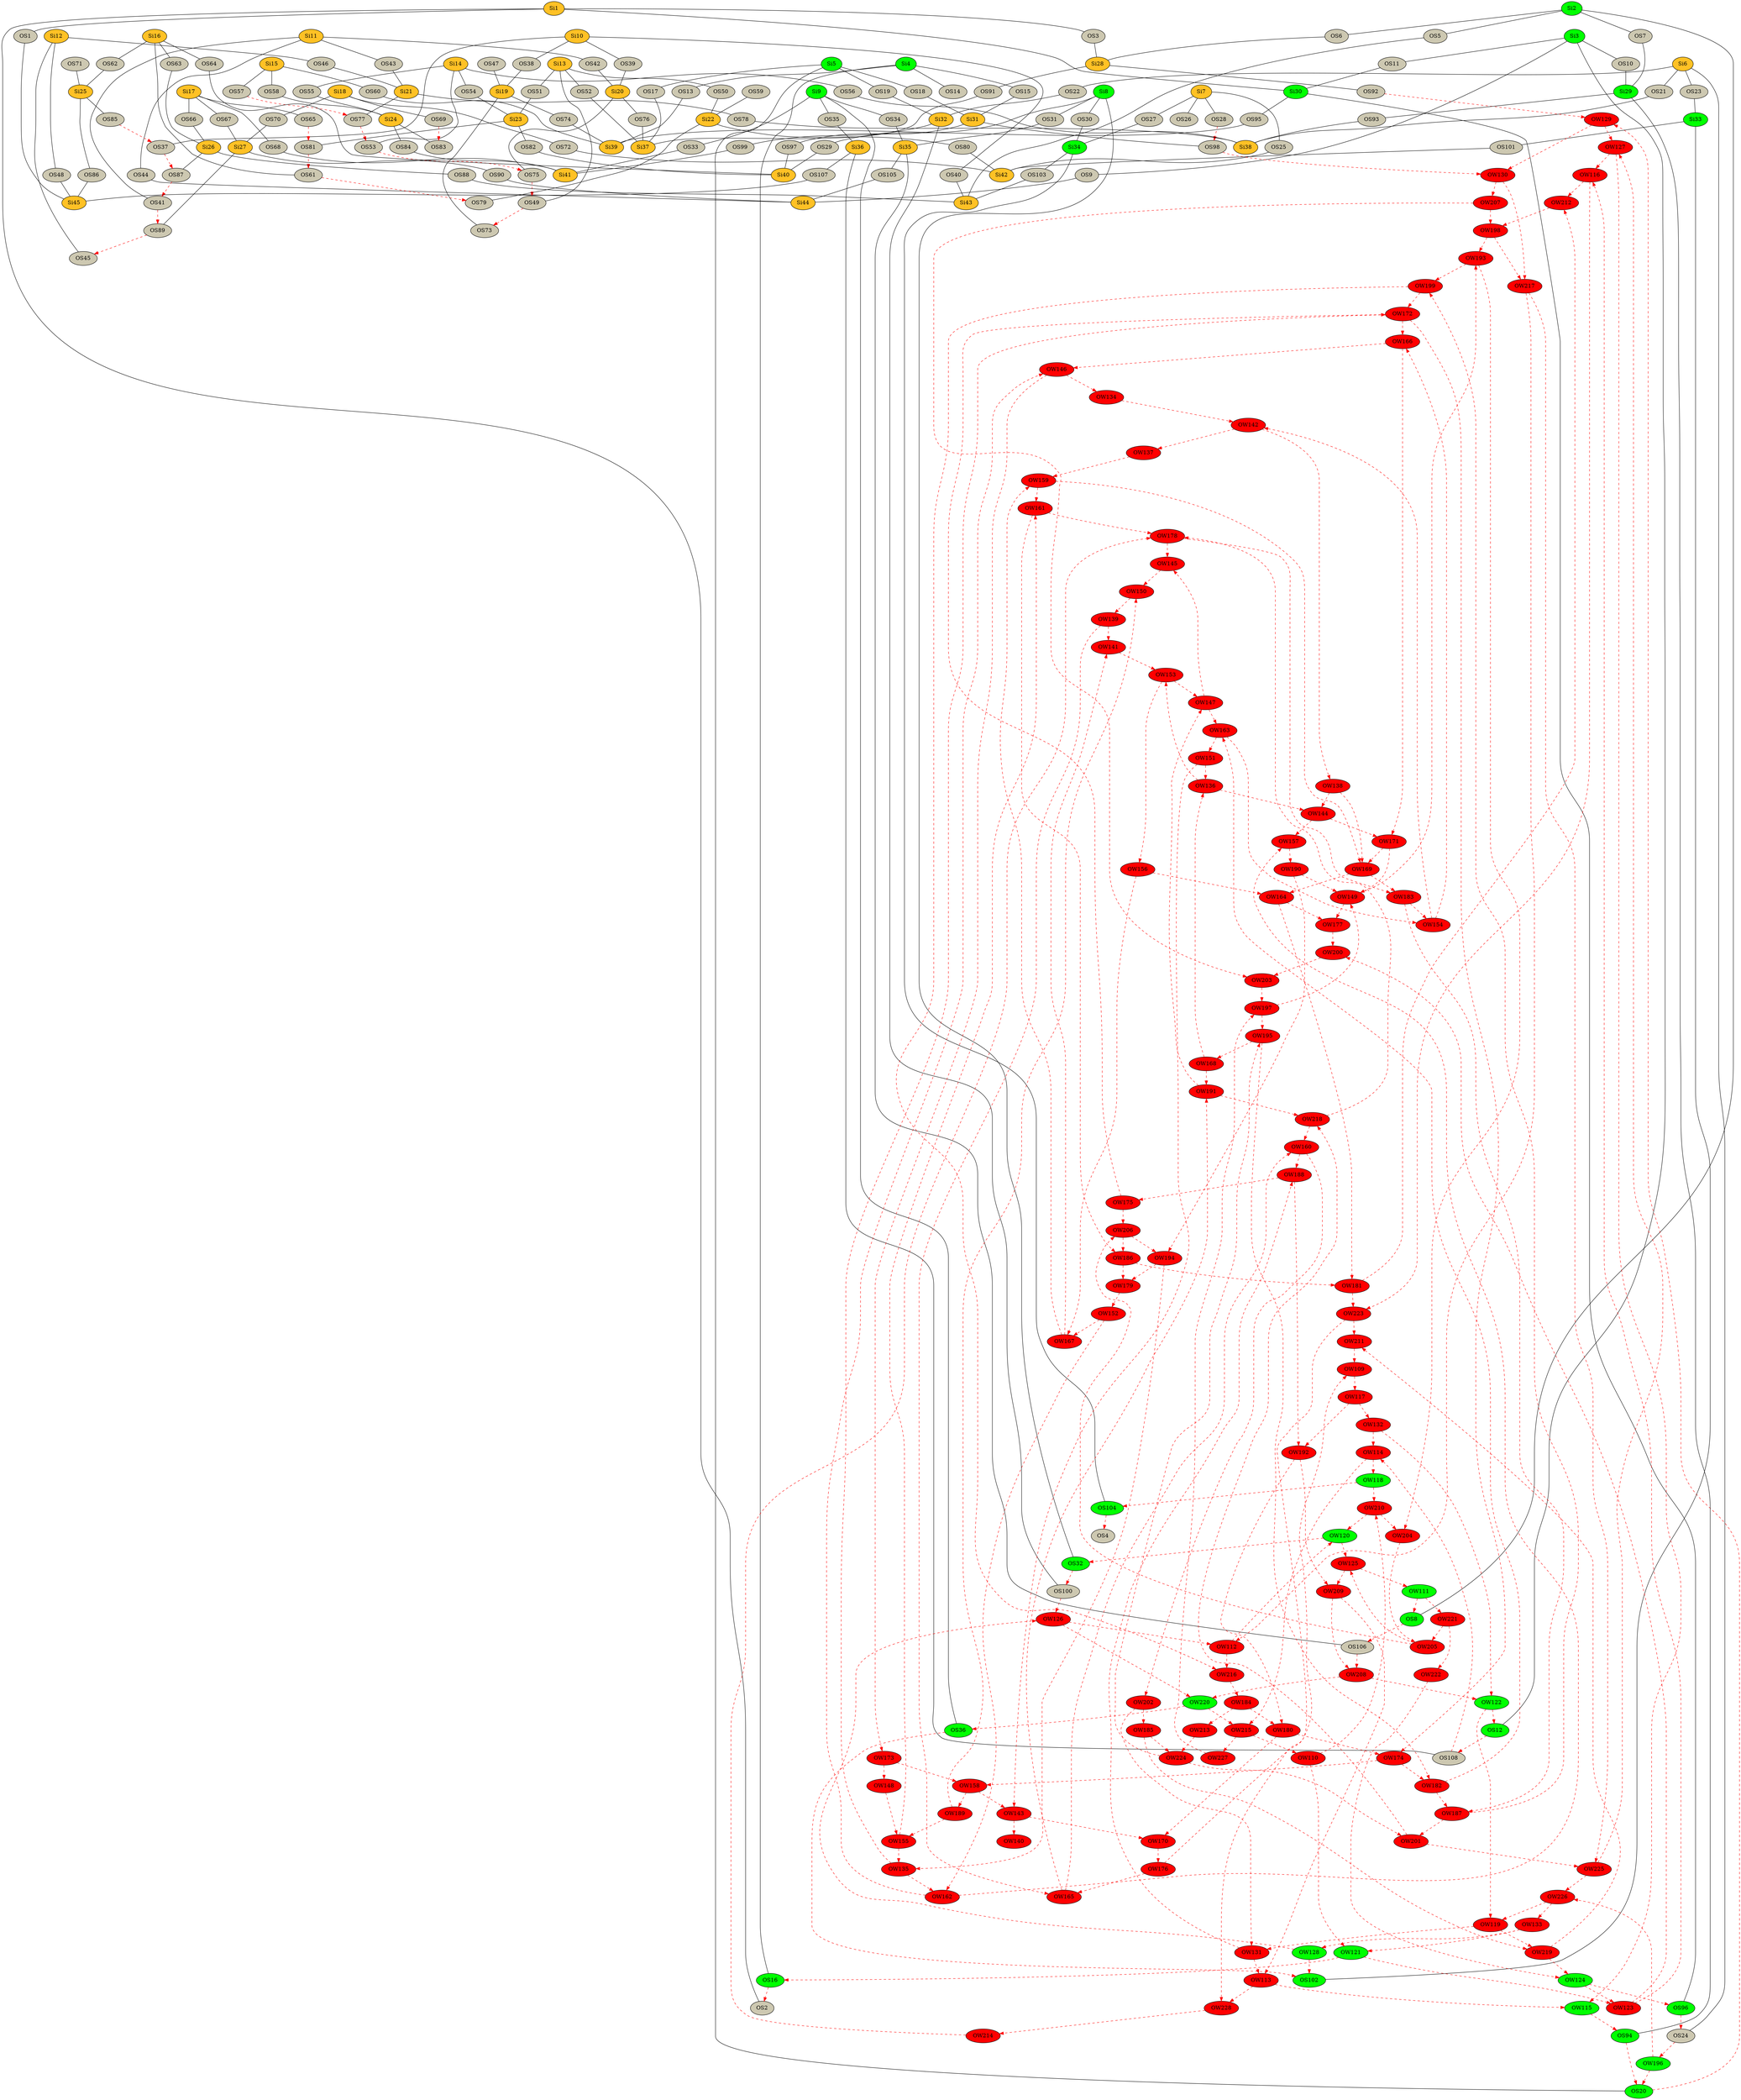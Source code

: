 digraph G{ 
A0 [style=filled, fillcolor=goldenrod1, label="Si1"];
A1 [style=filled, fillcolor=cornsilk3, label="OS1"];
A2 [style=filled, fillcolor=cornsilk3, label="OS2"];
A3 [style=filled, fillcolor=cornsilk3, label="OS3"];
A4 [style=filled, fillcolor=cornsilk3, label="OS4"];
A5 [style=filled, fillcolor=green, label="Si2"];
A6 [style=filled, fillcolor=cornsilk3, label="OS5"];
A7 [style=filled, fillcolor=cornsilk3, label="OS6"];
A8 [style=filled, fillcolor=cornsilk3, label="OS7"];
A9 [style=filled, fillcolor=green, label="OS8"];
A10 [style=filled, fillcolor=green, label="Si3"];
A11 [style=filled, fillcolor=cornsilk3, label="OS9"];
A12 [style=filled, fillcolor=cornsilk3, label="OS10"];
A13 [style=filled, fillcolor=cornsilk3, label="OS11"];
A14 [style=filled, fillcolor=green, label="OS12"];
A15 [style=filled, fillcolor=green, label="Si4"];
A16 [style=filled, fillcolor=cornsilk3, label="OS13"];
A17 [style=filled, fillcolor=cornsilk3, label="OS14"];
A18 [style=filled, fillcolor=cornsilk3, label="OS15"];
A19 [style=filled, fillcolor=green, label="OS16"];
A20 [style=filled, fillcolor=green, label="Si5"];
A21 [style=filled, fillcolor=cornsilk3, label="OS17"];
A22 [style=filled, fillcolor=cornsilk3, label="OS18"];
A23 [style=filled, fillcolor=cornsilk3, label="OS19"];
A24 [style=filled, fillcolor=green, label="OS20"];
A25 [style=filled, fillcolor=goldenrod1, label="Si6"];
A26 [style=filled, fillcolor=cornsilk3, label="OS21"];
A27 [style=filled, fillcolor=cornsilk3, label="OS22"];
A28 [style=filled, fillcolor=cornsilk3, label="OS23"];
A29 [style=filled, fillcolor=cornsilk3, label="OS24"];
A30 [style=filled, fillcolor=goldenrod1, label="Si7"];
A31 [style=filled, fillcolor=cornsilk3, label="OS25"];
A32 [style=filled, fillcolor=cornsilk3, label="OS26"];
A33 [style=filled, fillcolor=cornsilk3, label="OS27"];
A34 [style=filled, fillcolor=cornsilk3, label="OS28"];
A35 [style=filled, fillcolor=green, label="Si8"];
A36 [style=filled, fillcolor=cornsilk3, label="OS29"];
A37 [style=filled, fillcolor=cornsilk3, label="OS30"];
A38 [style=filled, fillcolor=cornsilk3, label="OS31"];
A39 [style=filled, fillcolor=green, label="OS32"];
A40 [style=filled, fillcolor=green, label="Si9"];
A41 [style=filled, fillcolor=cornsilk3, label="OS33"];
A42 [style=filled, fillcolor=cornsilk3, label="OS34"];
A43 [style=filled, fillcolor=cornsilk3, label="OS35"];
A44 [style=filled, fillcolor=green, label="OS36"];
A45 [style=filled, fillcolor=goldenrod1, label="Si10"];
A46 [style=filled, fillcolor=cornsilk3, label="OS37"];
A47 [style=filled, fillcolor=cornsilk3, label="OS38"];
A48 [style=filled, fillcolor=cornsilk3, label="OS39"];
A49 [style=filled, fillcolor=cornsilk3, label="OS40"];
A50 [style=filled, fillcolor=goldenrod1, label="Si11"];
A51 [style=filled, fillcolor=cornsilk3, label="OS41"];
A52 [style=filled, fillcolor=cornsilk3, label="OS42"];
A53 [style=filled, fillcolor=cornsilk3, label="OS43"];
A54 [style=filled, fillcolor=cornsilk3, label="OS44"];
A55 [style=filled, fillcolor=goldenrod1, label="Si12"];
A56 [style=filled, fillcolor=cornsilk3, label="OS45"];
A57 [style=filled, fillcolor=cornsilk3, label="OS46"];
A58 [style=filled, fillcolor=cornsilk3, label="OS47"];
A59 [style=filled, fillcolor=cornsilk3, label="OS48"];
A60 [style=filled, fillcolor=goldenrod1, label="Si13"];
A61 [style=filled, fillcolor=cornsilk3, label="OS49"];
A62 [style=filled, fillcolor=cornsilk3, label="OS50"];
A63 [style=filled, fillcolor=cornsilk3, label="OS51"];
A64 [style=filled, fillcolor=cornsilk3, label="OS52"];
A65 [style=filled, fillcolor=goldenrod1, label="Si14"];
A66 [style=filled, fillcolor=cornsilk3, label="OS53"];
A67 [style=filled, fillcolor=cornsilk3, label="OS54"];
A68 [style=filled, fillcolor=cornsilk3, label="OS55"];
A69 [style=filled, fillcolor=cornsilk3, label="OS56"];
A70 [style=filled, fillcolor=goldenrod1, label="Si15"];
A71 [style=filled, fillcolor=cornsilk3, label="OS57"];
A72 [style=filled, fillcolor=cornsilk3, label="OS58"];
A73 [style=filled, fillcolor=cornsilk3, label="OS59"];
A74 [style=filled, fillcolor=cornsilk3, label="OS60"];
A75 [style=filled, fillcolor=goldenrod1, label="Si16"];
A76 [style=filled, fillcolor=cornsilk3, label="OS61"];
A77 [style=filled, fillcolor=cornsilk3, label="OS62"];
A78 [style=filled, fillcolor=cornsilk3, label="OS63"];
A79 [style=filled, fillcolor=cornsilk3, label="OS64"];
A80 [style=filled, fillcolor=goldenrod1, label="Si17"];
A81 [style=filled, fillcolor=cornsilk3, label="OS65"];
A82 [style=filled, fillcolor=cornsilk3, label="OS66"];
A83 [style=filled, fillcolor=cornsilk3, label="OS67"];
A84 [style=filled, fillcolor=cornsilk3, label="OS68"];
A85 [style=filled, fillcolor=goldenrod1, label="Si18"];
A86 [style=filled, fillcolor=cornsilk3, label="OS69"];
A87 [style=filled, fillcolor=cornsilk3, label="OS70"];
A88 [style=filled, fillcolor=cornsilk3, label="OS71"];
A89 [style=filled, fillcolor=cornsilk3, label="OS72"];
A90 [style=filled, fillcolor=goldenrod1, label="Si19"];
A91 [style=filled, fillcolor=cornsilk3, label="OS73"];
A92 [style=filled, fillcolor=cornsilk3, label="OS74"];
A93 [style=filled, fillcolor=goldenrod1, label="Si20"];
A94 [style=filled, fillcolor=cornsilk3, label="OS75"];
A95 [style=filled, fillcolor=cornsilk3, label="OS76"];
A96 [style=filled, fillcolor=goldenrod1, label="Si21"];
A97 [style=filled, fillcolor=cornsilk3, label="OS77"];
A98 [style=filled, fillcolor=cornsilk3, label="OS78"];
A99 [style=filled, fillcolor=goldenrod1, label="Si22"];
A100 [style=filled, fillcolor=cornsilk3, label="OS79"];
A101 [style=filled, fillcolor=cornsilk3, label="OS80"];
A102 [style=filled, fillcolor=goldenrod1, label="Si23"];
A103 [style=filled, fillcolor=cornsilk3, label="OS81"];
A104 [style=filled, fillcolor=cornsilk3, label="OS82"];
A105 [style=filled, fillcolor=goldenrod1, label="Si24"];
A106 [style=filled, fillcolor=cornsilk3, label="OS83"];
A107 [style=filled, fillcolor=cornsilk3, label="OS84"];
A108 [style=filled, fillcolor=goldenrod1, label="Si25"];
A109 [style=filled, fillcolor=cornsilk3, label="OS85"];
A110 [style=filled, fillcolor=cornsilk3, label="OS86"];
A111 [style=filled, fillcolor=goldenrod1, label="Si26"];
A112 [style=filled, fillcolor=cornsilk3, label="OS87"];
A113 [style=filled, fillcolor=cornsilk3, label="OS88"];
A114 [style=filled, fillcolor=goldenrod1, label="Si27"];
A115 [style=filled, fillcolor=cornsilk3, label="OS89"];
A116 [style=filled, fillcolor=cornsilk3, label="OS90"];
A117 [style=filled, fillcolor=goldenrod1, label="Si28"];
A118 [style=filled, fillcolor=cornsilk3, label="OS91"];
A119 [style=filled, fillcolor=cornsilk3, label="OS92"];
A120 [style=filled, fillcolor=green, label="Si29"];
A121 [style=filled, fillcolor=cornsilk3, label="OS93"];
A122 [style=filled, fillcolor=green, label="OS94"];
A123 [style=filled, fillcolor=green, label="Si30"];
A124 [style=filled, fillcolor=cornsilk3, label="OS95"];
A125 [style=filled, fillcolor=green, label="OS96"];
A126 [style=filled, fillcolor=goldenrod1, label="Si31"];
A127 [style=filled, fillcolor=cornsilk3, label="OS97"];
A128 [style=filled, fillcolor=cornsilk3, label="OS98"];
A129 [style=filled, fillcolor=goldenrod1, label="Si32"];
A130 [style=filled, fillcolor=cornsilk3, label="OS99"];
A131 [style=filled, fillcolor=cornsilk3, label="OS100"];
A132 [style=filled, fillcolor=green, label="Si33"];
A133 [style=filled, fillcolor=cornsilk3, label="OS101"];
A134 [style=filled, fillcolor=green, label="OS102"];
A135 [style=filled, fillcolor=green, label="Si34"];
A136 [style=filled, fillcolor=cornsilk3, label="OS103"];
A137 [style=filled, fillcolor=green, label="OS104"];
A138 [style=filled, fillcolor=goldenrod1, label="Si35"];
A139 [style=filled, fillcolor=cornsilk3, label="OS105"];
A140 [style=filled, fillcolor=cornsilk3, label="OS106"];
A141 [style=filled, fillcolor=goldenrod1, label="Si36"];
A142 [style=filled, fillcolor=cornsilk3, label="OS107"];
A143 [style=filled, fillcolor=cornsilk3, label="OS108"];
A144 [style=filled, fillcolor=goldenrod1, label="Si37"];
A145 [style=filled, fillcolor=goldenrod1, label="Si38"];
A146 [style=filled, fillcolor=goldenrod1, label="Si39"];
A147 [style=filled, fillcolor=goldenrod1, label="Si40"];
A148 [style=filled, fillcolor=goldenrod1, label="Si41"];
A149 [style=filled, fillcolor=goldenrod1, label="Si42"];
A150 [style=filled, fillcolor=goldenrod1, label="Si43"];
A151 [style=filled, fillcolor=goldenrod1, label="Si44"];
A152 [style=filled, fillcolor=goldenrod1, label="Si45"];
A153 [style=filled, fillcolor=red, label="OW109"];
A154 [style=filled, fillcolor=red, label="OW110"];
A155 [style=filled, fillcolor=green, label="OW111"];
A156 [style=filled, fillcolor=red, label="OW112"];
A157 [style=filled, fillcolor=red, label="OW113"];
A158 [style=filled, fillcolor=red, label="OW114"];
A159 [style=filled, fillcolor=green, label="OW115"];
A160 [style=filled, fillcolor=red, label="OW116"];
A161 [style=filled, fillcolor=red, label="OW117"];
A162 [style=filled, fillcolor=green, label="OW118"];
A163 [style=filled, fillcolor=red, label="OW119"];
A164 [style=filled, fillcolor=green, label="OW120"];
A165 [style=filled, fillcolor=green, label="OW121"];
A166 [style=filled, fillcolor=green, label="OW122"];
A167 [style=filled, fillcolor=red, label="OW123"];
A168 [style=filled, fillcolor=green, label="OW124"];
A169 [style=filled, fillcolor=red, label="OW125"];
A170 [style=filled, fillcolor=red, label="OW126"];
A171 [style=filled, fillcolor=red, label="OW127"];
A172 [style=filled, fillcolor=green, label="OW128"];
A173 [style=filled, fillcolor=red, label="OW129"];
A174 [style=filled, fillcolor=red, label="OW130"];
A175 [style=filled, fillcolor=red, label="OW131"];
A176 [style=filled, fillcolor=red, label="OW132"];
A177 [style=filled, fillcolor=red, label="OW133"];
A178 [style=filled, fillcolor=red, label="OW134"];
A179 [style=filled, fillcolor=red, label="OW135"];
A180 [style=filled, fillcolor=red, label="OW136"];
A181 [style=filled, fillcolor=red, label="OW137"];
A182 [style=filled, fillcolor=red, label="OW138"];
A183 [style=filled, fillcolor=red, label="OW139"];
A184 [style=filled, fillcolor=red, label="OW140"];
A185 [style=filled, fillcolor=red, label="OW141"];
A186 [style=filled, fillcolor=red, label="OW142"];
A187 [style=filled, fillcolor=red, label="OW143"];
A188 [style=filled, fillcolor=red, label="OW144"];
A189 [style=filled, fillcolor=red, label="OW145"];
A190 [style=filled, fillcolor=red, label="OW146"];
A191 [style=filled, fillcolor=red, label="OW147"];
A192 [style=filled, fillcolor=red, label="OW148"];
A193 [style=filled, fillcolor=red, label="OW149"];
A194 [style=filled, fillcolor=red, label="OW150"];
A195 [style=filled, fillcolor=red, label="OW151"];
A196 [style=filled, fillcolor=red, label="OW152"];
A197 [style=filled, fillcolor=red, label="OW153"];
A198 [style=filled, fillcolor=red, label="OW154"];
A199 [style=filled, fillcolor=red, label="OW155"];
A200 [style=filled, fillcolor=red, label="OW156"];
A201 [style=filled, fillcolor=red, label="OW157"];
A202 [style=filled, fillcolor=red, label="OW158"];
A203 [style=filled, fillcolor=red, label="OW159"];
A204 [style=filled, fillcolor=red, label="OW160"];
A205 [style=filled, fillcolor=red, label="OW161"];
A206 [style=filled, fillcolor=red, label="OW162"];
A207 [style=filled, fillcolor=red, label="OW163"];
A208 [style=filled, fillcolor=red, label="OW164"];
A209 [style=filled, fillcolor=red, label="OW165"];
A210 [style=filled, fillcolor=red, label="OW166"];
A211 [style=filled, fillcolor=red, label="OW167"];
A212 [style=filled, fillcolor=red, label="OW168"];
A213 [style=filled, fillcolor=red, label="OW169"];
A214 [style=filled, fillcolor=red, label="OW170"];
A215 [style=filled, fillcolor=red, label="OW171"];
A216 [style=filled, fillcolor=red, label="OW172"];
A217 [style=filled, fillcolor=red, label="OW173"];
A218 [style=filled, fillcolor=red, label="OW174"];
A219 [style=filled, fillcolor=red, label="OW175"];
A220 [style=filled, fillcolor=red, label="OW176"];
A221 [style=filled, fillcolor=red, label="OW177"];
A222 [style=filled, fillcolor=red, label="OW178"];
A223 [style=filled, fillcolor=red, label="OW179"];
A224 [style=filled, fillcolor=red, label="OW180"];
A225 [style=filled, fillcolor=red, label="OW181"];
A226 [style=filled, fillcolor=red, label="OW182"];
A227 [style=filled, fillcolor=red, label="OW183"];
A228 [style=filled, fillcolor=red, label="OW184"];
A229 [style=filled, fillcolor=red, label="OW185"];
A230 [style=filled, fillcolor=red, label="OW186"];
A231 [style=filled, fillcolor=red, label="OW187"];
A232 [style=filled, fillcolor=red, label="OW188"];
A233 [style=filled, fillcolor=red, label="OW189"];
A234 [style=filled, fillcolor=red, label="OW190"];
A235 [style=filled, fillcolor=red, label="OW191"];
A236 [style=filled, fillcolor=red, label="OW192"];
A237 [style=filled, fillcolor=red, label="OW193"];
A238 [style=filled, fillcolor=red, label="OW194"];
A239 [style=filled, fillcolor=red, label="OW195"];
A240 [style=filled, fillcolor=green, label="OW196"];
A241 [style=filled, fillcolor=red, label="OW197"];
A242 [style=filled, fillcolor=red, label="OW198"];
A243 [style=filled, fillcolor=red, label="OW199"];
A244 [style=filled, fillcolor=red, label="OW200"];
A245 [style=filled, fillcolor=red, label="OW201"];
A246 [style=filled, fillcolor=red, label="OW202"];
A247 [style=filled, fillcolor=red, label="OW203"];
A248 [style=filled, fillcolor=red, label="OW204"];
A249 [style=filled, fillcolor=red, label="OW205"];
A250 [style=filled, fillcolor=red, label="OW206"];
A251 [style=filled, fillcolor=red, label="OW207"];
A252 [style=filled, fillcolor=red, label="OW208"];
A253 [style=filled, fillcolor=red, label="OW209"];
A254 [style=filled, fillcolor=red, label="OW210"];
A255 [style=filled, fillcolor=red, label="OW211"];
A256 [style=filled, fillcolor=red, label="OW212"];
A257 [style=filled, fillcolor=red, label="OW213"];
A258 [style=filled, fillcolor=red, label="OW214"];
A259 [style=filled, fillcolor=red, label="OW215"];
A260 [style=filled, fillcolor=red, label="OW216"];
A261 [style=filled, fillcolor=red, label="OW217"];
A262 [style=filled, fillcolor=red, label="OW218"];
A263 [style=filled, fillcolor=red, label="OW219"];
A264 [style=filled, fillcolor=green, label="OW220"];
A265 [style=filled, fillcolor=red, label="OW221"];
A266 [style=filled, fillcolor=red, label="OW222"];
A267 [style=filled, fillcolor=red, label="OW223"];
A268 [style=filled, fillcolor=red, label="OW224"];
A269 [style=filled, fillcolor=red, label="OW225"];
A270 [style=filled, fillcolor=red, label="OW226"];
A271 [style=filled, fillcolor=red, label="OW227"];
A272 [style=filled, fillcolor=red, label="OW228"];
A0 -> A1 [color = black, dir=none,  nodesep=0.5]; 
A0 -> A2 [color = black, dir=none,  nodesep=0.5]; 
A0 -> A3 [color = black, dir=none,  nodesep=0.5]; 
A0 -> A123 [color = black, dir=none,  nodesep=0.5]; 
A1 -> A152 [color = black, dir=none,  nodesep=0.5]; 
A3 -> A117 [color = black, dir=none,  nodesep=0.5]; 
A5 -> A6 [color = black, dir=none,  nodesep=0.5]; 
A5 -> A7 [color = black, dir=none,  nodesep=0.5]; 
A5 -> A8 [color = black, dir=none,  nodesep=0.5]; 
A5 -> A9 [color = black, dir=none,  nodesep=0.5]; 
A6 -> A150 [color = black, dir=none,  nodesep=0.5]; 
A7 -> A117 [color = black, dir=none,  nodesep=0.5]; 
A8 -> A120 [color = black, dir=none,  nodesep=0.5]; 
A10 -> A11 [color = black, dir=none,  nodesep=0.5]; 
A10 -> A12 [color = black, dir=none,  nodesep=0.5]; 
A10 -> A13 [color = black, dir=none,  nodesep=0.5]; 
A10 -> A14 [color = black, dir=none,  nodesep=0.5]; 
A11 -> A151 [color = black, dir=none,  nodesep=0.5]; 
A12 -> A120 [color = black, dir=none,  nodesep=0.5]; 
A13 -> A123 [color = black, dir=none,  nodesep=0.5]; 
A15 -> A16 [color = black, dir=none,  nodesep=0.5]; 
A15 -> A17 [color = black, dir=none,  nodesep=0.5]; 
A15 -> A18 [color = black, dir=none,  nodesep=0.5]; 
A15 -> A19 [color = black, dir=none,  nodesep=0.5]; 
A16 -> A146 [color = black, dir=none,  nodesep=0.5]; 
A18 -> A126 [color = black, dir=none,  nodesep=0.5]; 
A20 -> A21 [color = black, dir=none,  nodesep=0.5]; 
A20 -> A22 [color = black, dir=none,  nodesep=0.5]; 
A20 -> A23 [color = black, dir=none,  nodesep=0.5]; 
A20 -> A24 [color = black, dir=none,  nodesep=0.5]; 
A21 -> A144 [color = black, dir=none,  nodesep=0.5]; 
A22 -> A126 [color = black, dir=none,  nodesep=0.5]; 
A23 -> A129 [color = black, dir=none,  nodesep=0.5]; 
A25 -> A26 [color = black, dir=none,  nodesep=0.5]; 
A25 -> A27 [color = black, dir=none,  nodesep=0.5]; 
A25 -> A28 [color = black, dir=none,  nodesep=0.5]; 
A25 -> A29 [color = black, dir=none,  nodesep=0.5]; 
A26 -> A145 [color = black, dir=none,  nodesep=0.5]; 
A27 -> A129 [color = black, dir=none,  nodesep=0.5]; 
A28 -> A132 [color = black, dir=none,  nodesep=0.5]; 
A30 -> A31 [color = black, dir=none,  nodesep=0.5]; 
A30 -> A32 [color = black, dir=none,  nodesep=0.5]; 
A30 -> A33 [color = black, dir=none,  nodesep=0.5]; 
A30 -> A34 [color = black, dir=none,  nodesep=0.5]; 
A31 -> A149 [color = black, dir=none,  nodesep=0.5]; 
A33 -> A135 [color = black, dir=none,  nodesep=0.5]; 
A35 -> A36 [color = black, dir=none,  nodesep=0.5]; 
A35 -> A37 [color = black, dir=none,  nodesep=0.5]; 
A35 -> A38 [color = black, dir=none,  nodesep=0.5]; 
A35 -> A39 [color = black, dir=none,  nodesep=0.5]; 
A36 -> A147 [color = black, dir=none,  nodesep=0.5]; 
A37 -> A135 [color = black, dir=none,  nodesep=0.5]; 
A38 -> A138 [color = black, dir=none,  nodesep=0.5]; 
A40 -> A41 [color = black, dir=none,  nodesep=0.5]; 
A40 -> A42 [color = black, dir=none,  nodesep=0.5]; 
A40 -> A43 [color = black, dir=none,  nodesep=0.5]; 
A40 -> A44 [color = black, dir=none,  nodesep=0.5]; 
A41 -> A148 [color = black, dir=none,  nodesep=0.5]; 
A42 -> A138 [color = black, dir=none,  nodesep=0.5]; 
A43 -> A141 [color = black, dir=none,  nodesep=0.5]; 
A45 -> A46 [color = black, dir=none,  nodesep=0.5]; 
A45 -> A47 [color = black, dir=none,  nodesep=0.5]; 
A45 -> A48 [color = black, dir=none,  nodesep=0.5]; 
A45 -> A49 [color = black, dir=none,  nodesep=0.5]; 
A47 -> A90 [color = black, dir=none,  nodesep=0.5]; 
A48 -> A93 [color = black, dir=none,  nodesep=0.5]; 
A49 -> A150 [color = black, dir=none,  nodesep=0.5]; 
A50 -> A51 [color = black, dir=none,  nodesep=0.5]; 
A50 -> A52 [color = black, dir=none,  nodesep=0.5]; 
A50 -> A53 [color = black, dir=none,  nodesep=0.5]; 
A50 -> A54 [color = black, dir=none,  nodesep=0.5]; 
A52 -> A93 [color = black, dir=none,  nodesep=0.5]; 
A53 -> A96 [color = black, dir=none,  nodesep=0.5]; 
A54 -> A151 [color = black, dir=none,  nodesep=0.5]; 
A55 -> A56 [color = black, dir=none,  nodesep=0.5]; 
A55 -> A57 [color = black, dir=none,  nodesep=0.5]; 
A55 -> A59 [color = black, dir=none,  nodesep=0.5]; 
A57 -> A96 [color = black, dir=none,  nodesep=0.5]; 
A58 -> A90 [color = black, dir=none,  nodesep=0.5]; 
A59 -> A152 [color = black, dir=none,  nodesep=0.5]; 
A60 -> A61 [color = black, dir=none,  nodesep=0.5]; 
A60 -> A62 [color = black, dir=none,  nodesep=0.5]; 
A60 -> A63 [color = black, dir=none,  nodesep=0.5]; 
A60 -> A64 [color = black, dir=none,  nodesep=0.5]; 
A62 -> A99 [color = black, dir=none,  nodesep=0.5]; 
A63 -> A102 [color = black, dir=none,  nodesep=0.5]; 
A64 -> A144 [color = black, dir=none,  nodesep=0.5]; 
A65 -> A66 [color = black, dir=none,  nodesep=0.5]; 
A65 -> A67 [color = black, dir=none,  nodesep=0.5]; 
A65 -> A68 [color = black, dir=none,  nodesep=0.5]; 
A65 -> A69 [color = black, dir=none,  nodesep=0.5]; 
A67 -> A102 [color = black, dir=none,  nodesep=0.5]; 
A68 -> A105 [color = black, dir=none,  nodesep=0.5]; 
A69 -> A145 [color = black, dir=none,  nodesep=0.5]; 
A70 -> A71 [color = black, dir=none,  nodesep=0.5]; 
A70 -> A72 [color = black, dir=none,  nodesep=0.5]; 
A70 -> A74 [color = black, dir=none,  nodesep=0.5]; 
A72 -> A105 [color = black, dir=none,  nodesep=0.5]; 
A73 -> A99 [color = black, dir=none,  nodesep=0.5]; 
A74 -> A146 [color = black, dir=none,  nodesep=0.5]; 
A75 -> A76 [color = black, dir=none,  nodesep=0.5]; 
A75 -> A77 [color = black, dir=none,  nodesep=0.5]; 
A75 -> A78 [color = black, dir=none,  nodesep=0.5]; 
A75 -> A79 [color = black, dir=none,  nodesep=0.5]; 
A77 -> A108 [color = black, dir=none,  nodesep=0.5]; 
A78 -> A111 [color = black, dir=none,  nodesep=0.5]; 
A79 -> A147 [color = black, dir=none,  nodesep=0.5]; 
A80 -> A81 [color = black, dir=none,  nodesep=0.5]; 
A80 -> A82 [color = black, dir=none,  nodesep=0.5]; 
A80 -> A83 [color = black, dir=none,  nodesep=0.5]; 
A80 -> A84 [color = black, dir=none,  nodesep=0.5]; 
A82 -> A111 [color = black, dir=none,  nodesep=0.5]; 
A83 -> A114 [color = black, dir=none,  nodesep=0.5]; 
A84 -> A148 [color = black, dir=none,  nodesep=0.5]; 
A85 -> A86 [color = black, dir=none,  nodesep=0.5]; 
A85 -> A87 [color = black, dir=none,  nodesep=0.5]; 
A85 -> A89 [color = black, dir=none,  nodesep=0.5]; 
A87 -> A114 [color = black, dir=none,  nodesep=0.5]; 
A88 -> A108 [color = black, dir=none,  nodesep=0.5]; 
A89 -> A149 [color = black, dir=none,  nodesep=0.5]; 
A90 -> A91 [color = black, dir=none,  nodesep=0.5]; 
A90 -> A92 [color = black, dir=none,  nodesep=0.5]; 
A92 -> A146 [color = black, dir=none,  nodesep=0.5]; 
A93 -> A94 [color = black, dir=none,  nodesep=0.5]; 
A93 -> A95 [color = black, dir=none,  nodesep=0.5]; 
A95 -> A144 [color = black, dir=none,  nodesep=0.5]; 
A96 -> A97 [color = black, dir=none,  nodesep=0.5]; 
A96 -> A98 [color = black, dir=none,  nodesep=0.5]; 
A98 -> A145 [color = black, dir=none,  nodesep=0.5]; 
A99 -> A100 [color = black, dir=none,  nodesep=0.5]; 
A99 -> A101 [color = black, dir=none,  nodesep=0.5]; 
A101 -> A149 [color = black, dir=none,  nodesep=0.5]; 
A102 -> A103 [color = black, dir=none,  nodesep=0.5]; 
A102 -> A104 [color = black, dir=none,  nodesep=0.5]; 
A104 -> A147 [color = black, dir=none,  nodesep=0.5]; 
A105 -> A106 [color = black, dir=none,  nodesep=0.5]; 
A105 -> A107 [color = black, dir=none,  nodesep=0.5]; 
A107 -> A148 [color = black, dir=none,  nodesep=0.5]; 
A108 -> A109 [color = black, dir=none,  nodesep=0.5]; 
A108 -> A110 [color = black, dir=none,  nodesep=0.5]; 
A110 -> A152 [color = black, dir=none,  nodesep=0.5]; 
A111 -> A112 [color = black, dir=none,  nodesep=0.5]; 
A111 -> A113 [color = black, dir=none,  nodesep=0.5]; 
A113 -> A150 [color = black, dir=none,  nodesep=0.5]; 
A114 -> A115 [color = black, dir=none,  nodesep=0.5]; 
A114 -> A116 [color = black, dir=none,  nodesep=0.5]; 
A116 -> A151 [color = black, dir=none,  nodesep=0.5]; 
A117 -> A118 [color = black, dir=none,  nodesep=0.5]; 
A117 -> A119 [color = black, dir=none,  nodesep=0.5]; 
A118 -> A144 [color = black, dir=none,  nodesep=0.5]; 
A120 -> A121 [color = black, dir=none,  nodesep=0.5]; 
A120 -> A122 [color = black, dir=none,  nodesep=0.5]; 
A121 -> A145 [color = black, dir=none,  nodesep=0.5]; 
A123 -> A124 [color = black, dir=none,  nodesep=0.5]; 
A123 -> A125 [color = black, dir=none,  nodesep=0.5]; 
A124 -> A146 [color = black, dir=none,  nodesep=0.5]; 
A126 -> A127 [color = black, dir=none,  nodesep=0.5]; 
A126 -> A128 [color = black, dir=none,  nodesep=0.5]; 
A127 -> A147 [color = black, dir=none,  nodesep=0.5]; 
A129 -> A130 [color = black, dir=none,  nodesep=0.5]; 
A129 -> A131 [color = black, dir=none,  nodesep=0.5]; 
A130 -> A148 [color = black, dir=none,  nodesep=0.5]; 
A132 -> A133 [color = black, dir=none,  nodesep=0.5]; 
A132 -> A134 [color = black, dir=none,  nodesep=0.5]; 
A133 -> A149 [color = black, dir=none,  nodesep=0.5]; 
A135 -> A136 [color = black, dir=none,  nodesep=0.5]; 
A135 -> A137 [color = black, dir=none,  nodesep=0.5]; 
A136 -> A150 [color = black, dir=none,  nodesep=0.5]; 
A138 -> A139 [color = black, dir=none,  nodesep=0.5]; 
A138 -> A140 [color = black, dir=none,  nodesep=0.5]; 
A139 -> A151 [color = black, dir=none,  nodesep=0.5]; 
A141 -> A142 [color = black, dir=none,  nodesep=0.5]; 
A141 -> A143 [color = black, dir=none,  nodesep=0.5]; 
A142 -> A152 [color = black, dir=none,  nodesep=0.5]; 
A9 -> A140 [color = red , style=dashed];
A14 -> A143 [color = red , style=dashed];
A19 -> A2 [color = red , style=dashed];
A24 -> A173 [color = red , style=dashed];
A29 -> A240 [color = red , style=dashed];
A34 -> A128 [color = red , style=dashed];
A39 -> A131 [color = red , style=dashed];
A44 -> A134 [color = red , style=dashed];
A46 -> A112 [color = red , style=dashed];
A51 -> A115 [color = red , style=dashed];
A61 -> A91 [color = red , style=dashed];
A66 -> A94 [color = red , style=dashed];
A71 -> A97 [color = red , style=dashed];
A76 -> A100 [color = red , style=dashed];
A81 -> A103 [color = red , style=dashed];
A86 -> A106 [color = red , style=dashed];
A94 -> A61 [color = red , style=dashed];
A97 -> A66 [color = red , style=dashed];
A103 -> A76 [color = red , style=dashed];
A109 -> A46 [color = red , style=dashed];
A112 -> A51 [color = red , style=dashed];
A115 -> A56 [color = red , style=dashed];
A119 -> A173 [color = red , style=dashed];
A122 -> A24 [color = red , style=dashed];
A125 -> A29 [color = red , style=dashed];
A128 -> A174 [color = red , style=dashed];
A131 -> A170 [color = red , style=dashed];
A137 -> A4 [color = red , style=dashed];
A140 -> A252 [color = red , style=dashed];
A143 -> A158 [color = red , style=dashed];
A153 -> A161 [color = red , style=dashed];
A154 -> A165 [color = red , style=dashed];
A154 -> A254 [color = red , style=dashed];
A155 -> A9 [color = red , style=dashed];
A155 -> A265 [color = red , style=dashed];
A156 -> A164 [color = red , style=dashed];
A156 -> A260 [color = red , style=dashed];
A157 -> A159 [color = red , style=dashed];
A157 -> A272 [color = red , style=dashed];
A158 -> A162 [color = red , style=dashed];
A158 -> A259 [color = red , style=dashed];
A159 -> A122 [color = red , style=dashed];
A160 -> A256 [color = red , style=dashed];
A160 -> A267 [color = red , style=dashed];
A161 -> A176 [color = red , style=dashed];
A161 -> A236 [color = red , style=dashed];
A162 -> A137 [color = red , style=dashed];
A162 -> A254 [color = red , style=dashed];
A163 -> A175 [color = red , style=dashed];
A163 -> A263 [color = red , style=dashed];
A164 -> A39 [color = red , style=dashed];
A164 -> A169 [color = red , style=dashed];
A165 -> A19 [color = red , style=dashed];
A165 -> A167 [color = red , style=dashed];
A166 -> A14 [color = red , style=dashed];
A166 -> A163 [color = red , style=dashed];
A167 -> A160 [color = red , style=dashed];
A167 -> A244 [color = red , style=dashed];
A168 -> A125 [color = red , style=dashed];
A168 -> A167 [color = red , style=dashed];
A169 -> A155 [color = red , style=dashed];
A169 -> A253 [color = red , style=dashed];
A170 -> A156 [color = red , style=dashed];
A170 -> A264 [color = red , style=dashed];
A171 -> A159 [color = red , style=dashed];
A171 -> A160 [color = red , style=dashed];
A172 -> A134 [color = red , style=dashed];
A172 -> A170 [color = red , style=dashed];
A173 -> A171 [color = red , style=dashed];
A173 -> A174 [color = red , style=dashed];
A174 -> A251 [color = red , style=dashed];
A174 -> A261 [color = red , style=dashed];
A175 -> A157 [color = red , style=dashed];
A175 -> A232 [color = red , style=dashed];
A176 -> A158 [color = red , style=dashed];
A176 -> A166 [color = red , style=dashed];
A177 -> A165 [color = red , style=dashed];
A177 -> A172 [color = red , style=dashed];
A178 -> A186 [color = red , style=dashed];
A179 -> A206 [color = red , style=dashed];
A179 -> A216 [color = red , style=dashed];
A180 -> A188 [color = red , style=dashed];
A180 -> A197 [color = red , style=dashed];
A181 -> A203 [color = red , style=dashed];
A182 -> A188 [color = red , style=dashed];
A182 -> A213 [color = red , style=dashed];
A183 -> A185 [color = red , style=dashed];
A183 -> A209 [color = red , style=dashed];
A185 -> A197 [color = red , style=dashed];
A186 -> A181 [color = red , style=dashed];
A186 -> A182 [color = red , style=dashed];
A187 -> A184 [color = red , style=dashed];
A187 -> A214 [color = red , style=dashed];
A188 -> A201 [color = red , style=dashed];
A188 -> A215 [color = red , style=dashed];
A189 -> A194 [color = red , style=dashed];
A190 -> A178 [color = red , style=dashed];
A190 -> A217 [color = red , style=dashed];
A191 -> A189 [color = red , style=dashed];
A191 -> A207 [color = red , style=dashed];
A192 -> A199 [color = red , style=dashed];
A193 -> A221 [color = red , style=dashed];
A193 -> A237 [color = red , style=dashed];
A194 -> A183 [color = red , style=dashed];
A195 -> A180 [color = red , style=dashed];
A195 -> A187 [color = red , style=dashed];
A196 -> A206 [color = red , style=dashed];
A196 -> A211 [color = red , style=dashed];
A197 -> A191 [color = red , style=dashed];
A197 -> A200 [color = red , style=dashed];
A198 -> A186 [color = red , style=dashed];
A198 -> A210 [color = red , style=dashed];
A199 -> A179 [color = red , style=dashed];
A199 -> A205 [color = red , style=dashed];
A200 -> A208 [color = red , style=dashed];
A200 -> A211 [color = red , style=dashed];
A201 -> A234 [color = red , style=dashed];
A202 -> A187 [color = red , style=dashed];
A202 -> A233 [color = red , style=dashed];
A203 -> A205 [color = red , style=dashed];
A203 -> A213 [color = red , style=dashed];
A204 -> A232 [color = red , style=dashed];
A204 -> A246 [color = red , style=dashed];
A205 -> A222 [color = red , style=dashed];
A205 -> A230 [color = red , style=dashed];
A206 -> A190 [color = red , style=dashed];
A206 -> A201 [color = red , style=dashed];
A207 -> A195 [color = red , style=dashed];
A207 -> A198 [color = red , style=dashed];
A208 -> A221 [color = red , style=dashed];
A208 -> A225 [color = red , style=dashed];
A209 -> A204 [color = red , style=dashed];
A209 -> A235 [color = red , style=dashed];
A210 -> A190 [color = red , style=dashed];
A210 -> A215 [color = red , style=dashed];
A211 -> A185 [color = red , style=dashed];
A211 -> A203 [color = red , style=dashed];
A212 -> A180 [color = red , style=dashed];
A212 -> A235 [color = red , style=dashed];
A213 -> A208 [color = red , style=dashed];
A213 -> A227 [color = red , style=dashed];
A214 -> A220 [color = red , style=dashed];
A215 -> A193 [color = red , style=dashed];
A215 -> A213 [color = red , style=dashed];
A216 -> A210 [color = red , style=dashed];
A216 -> A218 [color = red , style=dashed];
A217 -> A192 [color = red , style=dashed];
A217 -> A202 [color = red , style=dashed];
A218 -> A202 [color = red , style=dashed];
A218 -> A226 [color = red , style=dashed];
A219 -> A216 [color = red , style=dashed];
A219 -> A250 [color = red , style=dashed];
A220 -> A153 [color = red , style=dashed];
A220 -> A209 [color = red , style=dashed];
A221 -> A244 [color = red , style=dashed];
A222 -> A189 [color = red , style=dashed];
A222 -> A227 [color = red , style=dashed];
A223 -> A196 [color = red , style=dashed];
A224 -> A214 [color = red , style=dashed];
A224 -> A218 [color = red , style=dashed];
A225 -> A256 [color = red , style=dashed];
A225 -> A267 [color = red , style=dashed];
A226 -> A207 [color = red , style=dashed];
A226 -> A231 [color = red , style=dashed];
A227 -> A198 [color = red , style=dashed];
A227 -> A231 [color = red , style=dashed];
A228 -> A224 [color = red , style=dashed];
A228 -> A257 [color = red , style=dashed];
A229 -> A263 [color = red , style=dashed];
A229 -> A268 [color = red , style=dashed];
A230 -> A223 [color = red , style=dashed];
A230 -> A225 [color = red , style=dashed];
A231 -> A243 [color = red , style=dashed];
A231 -> A245 [color = red , style=dashed];
A232 -> A219 [color = red , style=dashed];
A232 -> A236 [color = red , style=dashed];
A233 -> A194 [color = red , style=dashed];
A233 -> A199 [color = red , style=dashed];
A234 -> A193 [color = red , style=dashed];
A234 -> A238 [color = red , style=dashed];
A235 -> A191 [color = red , style=dashed];
A235 -> A262 [color = red , style=dashed];
A236 -> A224 [color = red , style=dashed];
A236 -> A253 [color = red , style=dashed];
A237 -> A243 [color = red , style=dashed];
A237 -> A248 [color = red , style=dashed];
A238 -> A179 [color = red , style=dashed];
A238 -> A223 [color = red , style=dashed];
A239 -> A212 [color = red , style=dashed];
A239 -> A226 [color = red , style=dashed];
A240 -> A24 [color = red , style=dashed];
A240 -> A270 [color = red , style=dashed];
A241 -> A193 [color = red , style=dashed];
A241 -> A239 [color = red , style=dashed];
A242 -> A237 [color = red , style=dashed];
A242 -> A261 [color = red , style=dashed];
A243 -> A216 [color = red , style=dashed];
A243 -> A260 [color = red , style=dashed];
A244 -> A247 [color = red , style=dashed];
A245 -> A262 [color = red , style=dashed];
A245 -> A269 [color = red , style=dashed];
A246 -> A175 [color = red , style=dashed];
A246 -> A229 [color = red , style=dashed];
A247 -> A241 [color = red , style=dashed];
A248 -> A249 [color = red , style=dashed];
A249 -> A169 [color = red , style=dashed];
A249 -> A250 [color = red , style=dashed];
A250 -> A230 [color = red , style=dashed];
A250 -> A238 [color = red , style=dashed];
A251 -> A242 [color = red , style=dashed];
A251 -> A247 [color = red , style=dashed];
A252 -> A166 [color = red , style=dashed];
A252 -> A264 [color = red , style=dashed];
A253 -> A157 [color = red , style=dashed];
A253 -> A252 [color = red , style=dashed];
A254 -> A164 [color = red , style=dashed];
A254 -> A248 [color = red , style=dashed];
A255 -> A153 [color = red , style=dashed];
A256 -> A242 [color = red , style=dashed];
A257 -> A268 [color = red , style=dashed];
A258 -> A222 [color = red , style=dashed];
A259 -> A154 [color = red , style=dashed];
A259 -> A271 [color = red , style=dashed];
A260 -> A228 [color = red , style=dashed];
A261 -> A156 [color = red , style=dashed];
A261 -> A269 [color = red , style=dashed];
A262 -> A204 [color = red , style=dashed];
A262 -> A222 [color = red , style=dashed];
A263 -> A168 [color = red , style=dashed];
A263 -> A255 [color = red , style=dashed];
A264 -> A44 [color = red , style=dashed];
A264 -> A259 [color = red , style=dashed];
A265 -> A249 [color = red , style=dashed];
A265 -> A266 [color = red , style=dashed];
A266 -> A168 [color = red , style=dashed];
A267 -> A255 [color = red , style=dashed];
A267 -> A272 [color = red , style=dashed];
A268 -> A239 [color = red , style=dashed];
A268 -> A245 [color = red , style=dashed];
A269 -> A171 [color = red , style=dashed];
A269 -> A270 [color = red , style=dashed];
A270 -> A163 [color = red , style=dashed];
A270 -> A177 [color = red , style=dashed];
A271 -> A241 [color = red , style=dashed];
A272 -> A258 [color = red , style=dashed];
}
